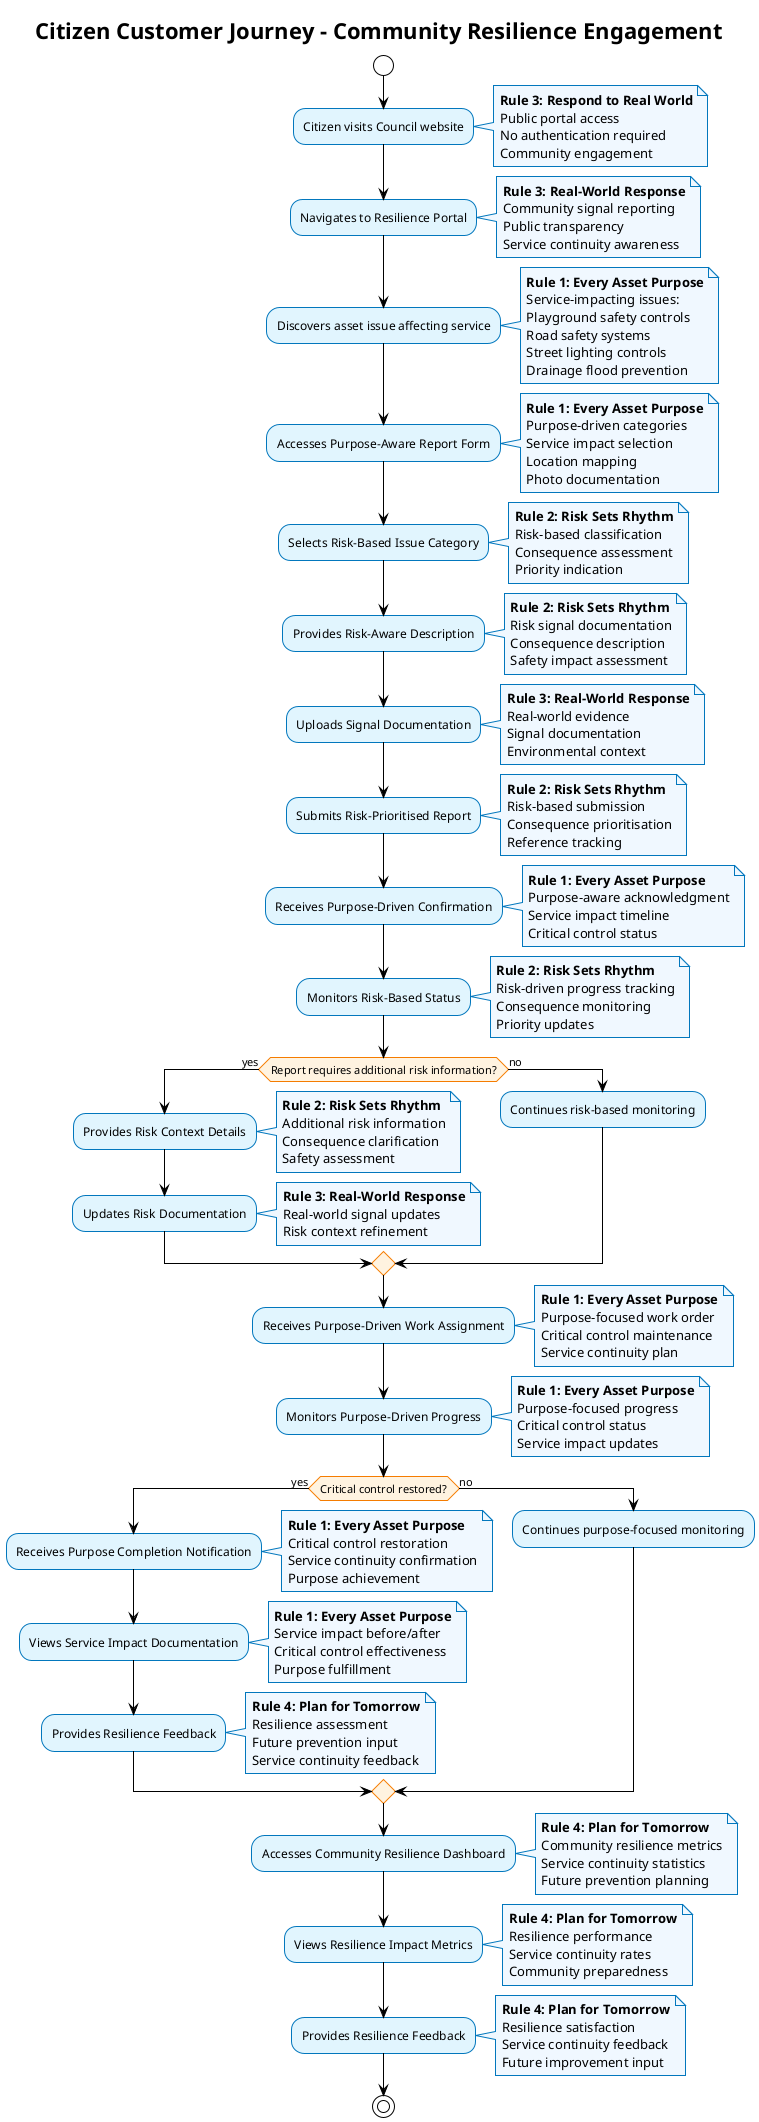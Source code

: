 @startuml Citizen Customer Journey - Community Resilience Engagement
!theme plain
skinparam backgroundColor #FFFFFF
skinparam activity {
  BackgroundColor #E1F5FE
  BorderColor #0277BD
  FontColor #000000
}
skinparam activityDiamond {
  BackgroundColor #FFF3E0
  BorderColor #F57C00
  FontColor #000000
}
skinparam note {
  BackgroundColor #F0F8FF
  BorderColor #0277BD
  FontColor #000000
}

title Citizen Customer Journey - Community Resilience Engagement

start

:Citizen visits Council website;
note right: **Rule 3: Respond to Real World**\nPublic portal access\nNo authentication required\nCommunity engagement

:Navigates to Resilience Portal;
note right: **Rule 3: Real-World Response**\nCommunity signal reporting\nPublic transparency\nService continuity awareness

:Discovers asset issue affecting service;
note right: **Rule 1: Every Asset Purpose**\nService-impacting issues:\nPlayground safety controls\nRoad safety systems\nStreet lighting controls\nDrainage flood prevention

:Accesses Purpose-Aware Report Form;
note right: **Rule 1: Every Asset Purpose**\nPurpose-driven categories\nService impact selection\nLocation mapping\nPhoto documentation

:Selects Risk-Based Issue Category;
note right: **Rule 2: Risk Sets Rhythm**\nRisk-based classification\nConsequence assessment\nPriority indication

:Provides Risk-Aware Description;
note right: **Rule 2: Risk Sets Rhythm**\nRisk signal documentation\nConsequence description\nSafety impact assessment

:Uploads Signal Documentation;
note right: **Rule 3: Real-World Response**\nReal-world evidence\nSignal documentation\nEnvironmental context

:Submits Risk-Prioritised Report;
note right: **Rule 2: Risk Sets Rhythm**\nRisk-based submission\nConsequence prioritisation\nReference tracking

:Receives Purpose-Driven Confirmation;
note right: **Rule 1: Every Asset Purpose**\nPurpose-aware acknowledgment\nService impact timeline\nCritical control status

:Monitors Risk-Based Status;
note right: **Rule 2: Risk Sets Rhythm**\nRisk-driven progress tracking\nConsequence monitoring\nPriority updates

if (Report requires additional risk information?) then (yes)
  :Provides Risk Context Details;
  note right: **Rule 2: Risk Sets Rhythm**\nAdditional risk information\nConsequence clarification\nSafety assessment
  :Updates Risk Documentation;
  note right: **Rule 3: Real-World Response**\nReal-world signal updates\nRisk context refinement
else (no)
  :Continues risk-based monitoring;
endif

:Receives Purpose-Driven Work Assignment;
note right: **Rule 1: Every Asset Purpose**\nPurpose-focused work order\nCritical control maintenance\nService continuity plan

:Monitors Purpose-Driven Progress;
note right: **Rule 1: Every Asset Purpose**\nPurpose-focused progress\nCritical control status\nService impact updates

if (Critical control restored?) then (yes)
  :Receives Purpose Completion Notification;
  note right: **Rule 1: Every Asset Purpose**\nCritical control restoration\nService continuity confirmation\nPurpose achievement
  :Views Service Impact Documentation;
  note right: **Rule 1: Every Asset Purpose**\nService impact before/after\nCritical control effectiveness\nPurpose fulfillment
  :Provides Resilience Feedback;
  note right: **Rule 4: Plan for Tomorrow**\nResilience assessment\nFuture prevention input\nService continuity feedback
else (no)
  :Continues purpose-focused monitoring;
endif

:Accesses Community Resilience Dashboard;
note right: **Rule 4: Plan for Tomorrow**\nCommunity resilience metrics\nService continuity statistics\nFuture prevention planning

:Views Resilience Impact Metrics;
note right: **Rule 4: Plan for Tomorrow**\nResilience performance\nService continuity rates\nCommunity preparedness

:Provides Resilience Feedback;
note right: **Rule 4: Plan for Tomorrow**\nResilience satisfaction\nService continuity feedback\nFuture improvement input

stop

@enduml
